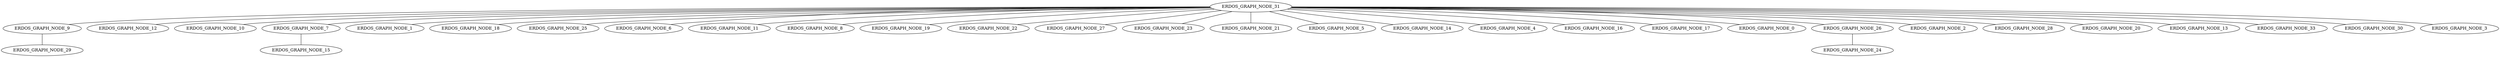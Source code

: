 graph ERDOS_GRAPH_BFS{
ERDOS_GRAPH_NODE_31 -- ERDOS_GRAPH_NODE_9;
ERDOS_GRAPH_NODE_31 -- ERDOS_GRAPH_NODE_12;
ERDOS_GRAPH_NODE_31 -- ERDOS_GRAPH_NODE_10;
ERDOS_GRAPH_NODE_31 -- ERDOS_GRAPH_NODE_7;
ERDOS_GRAPH_NODE_31 -- ERDOS_GRAPH_NODE_1;
ERDOS_GRAPH_NODE_31 -- ERDOS_GRAPH_NODE_18;
ERDOS_GRAPH_NODE_31 -- ERDOS_GRAPH_NODE_25;
ERDOS_GRAPH_NODE_31 -- ERDOS_GRAPH_NODE_6;
ERDOS_GRAPH_NODE_31 -- ERDOS_GRAPH_NODE_11;
ERDOS_GRAPH_NODE_31 -- ERDOS_GRAPH_NODE_8;
ERDOS_GRAPH_NODE_31 -- ERDOS_GRAPH_NODE_19;
ERDOS_GRAPH_NODE_31 -- ERDOS_GRAPH_NODE_22;
ERDOS_GRAPH_NODE_31 -- ERDOS_GRAPH_NODE_27;
ERDOS_GRAPH_NODE_31 -- ERDOS_GRAPH_NODE_23;
ERDOS_GRAPH_NODE_31 -- ERDOS_GRAPH_NODE_21;
ERDOS_GRAPH_NODE_31 -- ERDOS_GRAPH_NODE_5;
ERDOS_GRAPH_NODE_31 -- ERDOS_GRAPH_NODE_14;
ERDOS_GRAPH_NODE_31 -- ERDOS_GRAPH_NODE_4;
ERDOS_GRAPH_NODE_31 -- ERDOS_GRAPH_NODE_16;
ERDOS_GRAPH_NODE_31 -- ERDOS_GRAPH_NODE_17;
ERDOS_GRAPH_NODE_31 -- ERDOS_GRAPH_NODE_0;
ERDOS_GRAPH_NODE_31 -- ERDOS_GRAPH_NODE_26;
ERDOS_GRAPH_NODE_31 -- ERDOS_GRAPH_NODE_2;
ERDOS_GRAPH_NODE_31 -- ERDOS_GRAPH_NODE_28;
ERDOS_GRAPH_NODE_31 -- ERDOS_GRAPH_NODE_20;
ERDOS_GRAPH_NODE_31 -- ERDOS_GRAPH_NODE_13;
ERDOS_GRAPH_NODE_31 -- ERDOS_GRAPH_NODE_33;
ERDOS_GRAPH_NODE_31 -- ERDOS_GRAPH_NODE_30;
ERDOS_GRAPH_NODE_31 -- ERDOS_GRAPH_NODE_3;
ERDOS_GRAPH_NODE_9 -- ERDOS_GRAPH_NODE_29;
ERDOS_GRAPH_NODE_7 -- ERDOS_GRAPH_NODE_15;
ERDOS_GRAPH_NODE_26 -- ERDOS_GRAPH_NODE_24;
}
